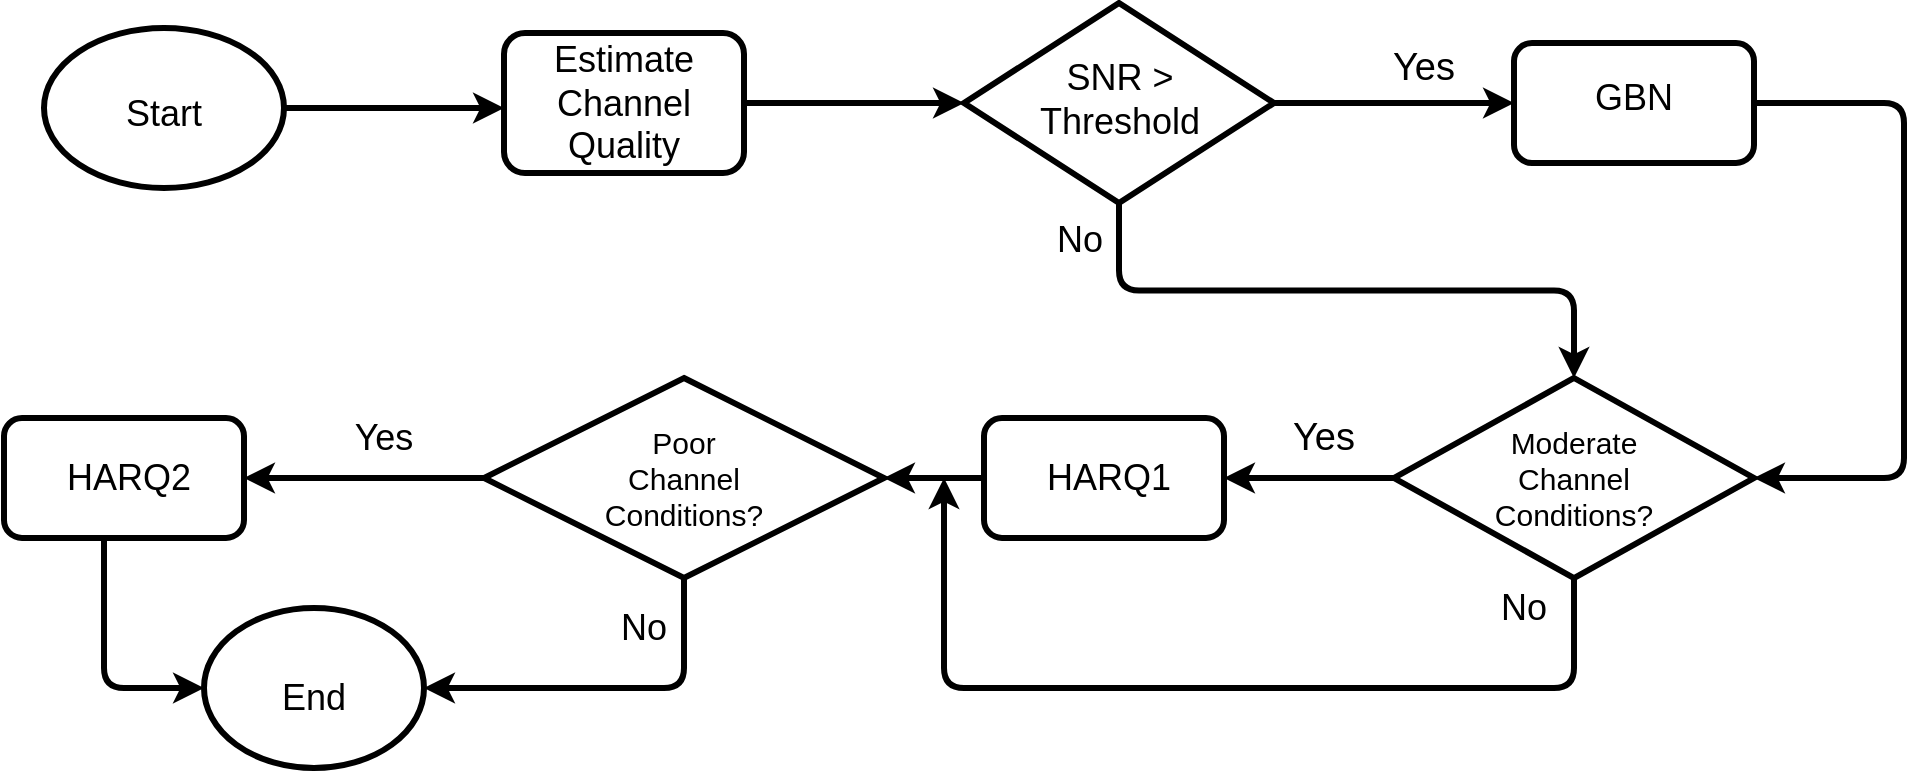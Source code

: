 <mxfile scale="0.8" border="15" version="24.5.2" type="device">
  <diagram name="Page-1" id="RXJpmtvG1LazTKa4miqF">
    <mxGraphModel dx="1050" dy="522" grid="1" gridSize="10" guides="1" tooltips="1" connect="1" arrows="1" fold="1" page="1" pageScale="1" pageWidth="827" pageHeight="1169" math="0" shadow="0">
      <root>
        <mxCell id="0" />
        <mxCell id="1" parent="0" />
        <mxCell id="p6ulh9Zvrn2zn8_a1JV_-1" style="edgeStyle=orthogonalEdgeStyle;rounded=0;orthogonalLoop=1;jettySize=auto;html=1;exitX=1;exitY=0.5;exitDx=0;exitDy=0;strokeWidth=3;" parent="1" source="p6ulh9Zvrn2zn8_a1JV_-2" edge="1">
          <mxGeometry relative="1" as="geometry">
            <mxPoint x="280" y="160" as="targetPoint" />
          </mxGeometry>
        </mxCell>
        <mxCell id="p6ulh9Zvrn2zn8_a1JV_-2" value="" style="ellipse;whiteSpace=wrap;html=1;strokeWidth=3;" parent="1" vertex="1">
          <mxGeometry x="50" y="120" width="120" height="80" as="geometry" />
        </mxCell>
        <mxCell id="p6ulh9Zvrn2zn8_a1JV_-3" style="edgeStyle=orthogonalEdgeStyle;rounded=0;orthogonalLoop=1;jettySize=auto;html=1;exitX=1;exitY=0.5;exitDx=0;exitDy=0;entryX=0;entryY=0.5;entryDx=0;entryDy=0;strokeWidth=3;" parent="1" source="p6ulh9Zvrn2zn8_a1JV_-4" target="p6ulh9Zvrn2zn8_a1JV_-10" edge="1">
          <mxGeometry relative="1" as="geometry" />
        </mxCell>
        <mxCell id="p6ulh9Zvrn2zn8_a1JV_-4" value="" style="rounded=1;whiteSpace=wrap;html=1;strokeWidth=3;" parent="1" vertex="1">
          <mxGeometry x="280" y="122.5" width="120" height="70" as="geometry" />
        </mxCell>
        <mxCell id="p6ulh9Zvrn2zn8_a1JV_-5" style="edgeStyle=orthogonalEdgeStyle;rounded=1;orthogonalLoop=1;jettySize=auto;html=1;exitX=1;exitY=0.5;exitDx=0;exitDy=0;entryX=1;entryY=0.5;entryDx=0;entryDy=0;strokeWidth=3;curved=0;" parent="1" source="p6ulh9Zvrn2zn8_a1JV_-6" target="p6ulh9Zvrn2zn8_a1JV_-13" edge="1">
          <mxGeometry relative="1" as="geometry">
            <Array as="points">
              <mxPoint x="980" y="158" />
              <mxPoint x="980" y="345" />
            </Array>
          </mxGeometry>
        </mxCell>
        <mxCell id="p6ulh9Zvrn2zn8_a1JV_-6" value="" style="rounded=1;whiteSpace=wrap;html=1;strokeWidth=3;" parent="1" vertex="1">
          <mxGeometry x="785" y="127.5" width="120" height="60" as="geometry" />
        </mxCell>
        <mxCell id="PQ8_HCiKu27J1-_mv-jU-14" style="edgeStyle=orthogonalEdgeStyle;rounded=0;orthogonalLoop=1;jettySize=auto;html=1;exitX=0;exitY=0.5;exitDx=0;exitDy=0;entryX=1;entryY=0.5;entryDx=0;entryDy=0;strokeWidth=3;" parent="1" source="p6ulh9Zvrn2zn8_a1JV_-7" target="p6ulh9Zvrn2zn8_a1JV_-14" edge="1">
          <mxGeometry relative="1" as="geometry" />
        </mxCell>
        <mxCell id="p6ulh9Zvrn2zn8_a1JV_-7" value="" style="rounded=1;whiteSpace=wrap;html=1;strokeWidth=3;" parent="1" vertex="1">
          <mxGeometry x="520" y="315" width="120" height="60" as="geometry" />
        </mxCell>
        <mxCell id="p6ulh9Zvrn2zn8_a1JV_-8" style="edgeStyle=orthogonalEdgeStyle;rounded=0;orthogonalLoop=1;jettySize=auto;html=1;exitX=1;exitY=0.5;exitDx=0;exitDy=0;entryX=0;entryY=0.5;entryDx=0;entryDy=0;strokeWidth=3;" parent="1" source="p6ulh9Zvrn2zn8_a1JV_-10" target="p6ulh9Zvrn2zn8_a1JV_-6" edge="1">
          <mxGeometry relative="1" as="geometry" />
        </mxCell>
        <mxCell id="p6ulh9Zvrn2zn8_a1JV_-9" style="edgeStyle=orthogonalEdgeStyle;rounded=1;orthogonalLoop=1;jettySize=auto;html=1;exitX=0.5;exitY=1;exitDx=0;exitDy=0;entryX=0.5;entryY=0;entryDx=0;entryDy=0;strokeWidth=3;curved=0;" parent="1" source="p6ulh9Zvrn2zn8_a1JV_-10" target="p6ulh9Zvrn2zn8_a1JV_-13" edge="1">
          <mxGeometry relative="1" as="geometry" />
        </mxCell>
        <mxCell id="p6ulh9Zvrn2zn8_a1JV_-10" value="" style="rhombus;whiteSpace=wrap;html=1;strokeWidth=3;rounded=0;" parent="1" vertex="1">
          <mxGeometry x="510" y="107.5" width="155" height="100" as="geometry" />
        </mxCell>
        <mxCell id="PQ8_HCiKu27J1-_mv-jU-9" style="edgeStyle=orthogonalEdgeStyle;rounded=0;orthogonalLoop=1;jettySize=auto;html=1;exitX=0;exitY=0.5;exitDx=0;exitDy=0;entryX=1;entryY=0.5;entryDx=0;entryDy=0;strokeWidth=3;" parent="1" source="p6ulh9Zvrn2zn8_a1JV_-13" target="p6ulh9Zvrn2zn8_a1JV_-7" edge="1">
          <mxGeometry relative="1" as="geometry" />
        </mxCell>
        <mxCell id="PQ8_HCiKu27J1-_mv-jU-27" style="edgeStyle=orthogonalEdgeStyle;rounded=1;orthogonalLoop=1;jettySize=auto;html=1;exitX=0.5;exitY=1;exitDx=0;exitDy=0;strokeWidth=3;curved=0;" parent="1" source="p6ulh9Zvrn2zn8_a1JV_-13" edge="1">
          <mxGeometry relative="1" as="geometry">
            <mxPoint x="500" y="345" as="targetPoint" />
            <Array as="points">
              <mxPoint x="815" y="450" />
              <mxPoint x="500" y="450" />
            </Array>
          </mxGeometry>
        </mxCell>
        <mxCell id="p6ulh9Zvrn2zn8_a1JV_-13" value="" style="rhombus;whiteSpace=wrap;html=1;strokeWidth=3;rounded=0;" parent="1" vertex="1">
          <mxGeometry x="725" y="295" width="180" height="100" as="geometry" />
        </mxCell>
        <mxCell id="p6ulh9Zvrn2zn8_a1JV_-42" style="edgeStyle=orthogonalEdgeStyle;rounded=0;orthogonalLoop=1;jettySize=auto;html=1;exitX=0;exitY=0.5;exitDx=0;exitDy=0;entryX=1;entryY=0.5;entryDx=0;entryDy=0;strokeWidth=3;" parent="1" source="p6ulh9Zvrn2zn8_a1JV_-14" target="p6ulh9Zvrn2zn8_a1JV_-15" edge="1">
          <mxGeometry relative="1" as="geometry" />
        </mxCell>
        <mxCell id="p6ulh9Zvrn2zn8_a1JV_-14" value="" style="rhombus;whiteSpace=wrap;html=1;strokeWidth=3;rounded=0;" parent="1" vertex="1">
          <mxGeometry x="270" y="295" width="200" height="100" as="geometry" />
        </mxCell>
        <mxCell id="p6ulh9Zvrn2zn8_a1JV_-15" value="" style="rounded=1;whiteSpace=wrap;html=1;strokeWidth=3;" parent="1" vertex="1">
          <mxGeometry x="30" y="315" width="120" height="60" as="geometry" />
        </mxCell>
        <mxCell id="p6ulh9Zvrn2zn8_a1JV_-16" value="" style="ellipse;whiteSpace=wrap;html=1;strokeWidth=3;" parent="1" vertex="1">
          <mxGeometry x="130" y="410" width="110" height="80" as="geometry" />
        </mxCell>
        <mxCell id="p6ulh9Zvrn2zn8_a1JV_-23" value="&lt;span style=&quot;font-size: 18px;&quot;&gt;GBN&lt;/span&gt;" style="text;html=1;align=center;verticalAlign=middle;whiteSpace=wrap;rounded=0;strokeWidth=3;" parent="1" vertex="1">
          <mxGeometry x="815" y="140" width="60" height="30" as="geometry" />
        </mxCell>
        <mxCell id="p6ulh9Zvrn2zn8_a1JV_-24" value="&lt;font style=&quot;font-size: 18px;&quot;&gt;SNR &amp;gt; Threshold&lt;/font&gt;" style="text;html=1;align=center;verticalAlign=middle;whiteSpace=wrap;rounded=0;strokeWidth=3;" parent="1" vertex="1">
          <mxGeometry x="557.5" y="140" width="60" height="32.5" as="geometry" />
        </mxCell>
        <mxCell id="p6ulh9Zvrn2zn8_a1JV_-25" value="&lt;font style=&quot;font-size: 18px;&quot;&gt;Estimate Channel Quality&lt;/font&gt;" style="text;html=1;align=center;verticalAlign=middle;whiteSpace=wrap;rounded=1;strokeWidth=3;" parent="1" vertex="1">
          <mxGeometry x="290" y="137.5" width="100" height="40" as="geometry" />
        </mxCell>
        <mxCell id="p6ulh9Zvrn2zn8_a1JV_-26" value="&lt;font style=&quot;font-size: 18px;&quot;&gt;&amp;nbsp;HARQ2&lt;/font&gt;" style="text;html=1;align=center;verticalAlign=middle;whiteSpace=wrap;rounded=0;strokeWidth=3;" parent="1" vertex="1">
          <mxGeometry x="60" y="330" width="60" height="30" as="geometry" />
        </mxCell>
        <mxCell id="p6ulh9Zvrn2zn8_a1JV_-27" value="&lt;font style=&quot;font-size: 18px;&quot;&gt;No&lt;/font&gt;" style="text;html=1;align=center;verticalAlign=middle;whiteSpace=wrap;rounded=0;strokeWidth=3;" parent="1" vertex="1">
          <mxGeometry x="517.5" y="207.5" width="100" height="37.5" as="geometry" />
        </mxCell>
        <mxCell id="p6ulh9Zvrn2zn8_a1JV_-28" value="&lt;font style=&quot;font-size: 15px;&quot;&gt;Moderate Channel Conditions?&lt;/font&gt;" style="text;html=1;align=center;verticalAlign=middle;whiteSpace=wrap;rounded=0;strokeWidth=3;" parent="1" vertex="1">
          <mxGeometry x="785" y="330" width="60" height="30" as="geometry" />
        </mxCell>
        <mxCell id="p6ulh9Zvrn2zn8_a1JV_-29" value="&lt;font style=&quot;font-size: 18px;&quot;&gt;Start&lt;/font&gt;" style="text;html=1;align=center;verticalAlign=middle;whiteSpace=wrap;rounded=0;strokeWidth=3;" parent="1" vertex="1">
          <mxGeometry x="70" y="145" width="80" height="35" as="geometry" />
        </mxCell>
        <mxCell id="p6ulh9Zvrn2zn8_a1JV_-30" value="&lt;font style=&quot;font-size: 18px;&quot;&gt;End&lt;/font&gt;" style="text;html=1;align=center;verticalAlign=middle;whiteSpace=wrap;rounded=0;strokeWidth=3;" parent="1" vertex="1">
          <mxGeometry x="155" y="440" width="60" height="30" as="geometry" />
        </mxCell>
        <mxCell id="p6ulh9Zvrn2zn8_a1JV_-31" value="&lt;font style=&quot;font-size: 15px;&quot;&gt;Poor Channel Conditions?&lt;/font&gt;" style="text;html=1;align=center;verticalAlign=middle;whiteSpace=wrap;rounded=0;strokeWidth=3;" parent="1" vertex="1">
          <mxGeometry x="340" y="330" width="60" height="30" as="geometry" />
        </mxCell>
        <mxCell id="p6ulh9Zvrn2zn8_a1JV_-32" value="&lt;font style=&quot;font-size: 18px;&quot;&gt;&amp;nbsp;HARQ1&lt;/font&gt;" style="text;html=1;align=center;verticalAlign=middle;whiteSpace=wrap;rounded=0;strokeWidth=3;" parent="1" vertex="1">
          <mxGeometry x="550" y="330" width="60" height="30" as="geometry" />
        </mxCell>
        <mxCell id="p6ulh9Zvrn2zn8_a1JV_-33" value="&lt;font style=&quot;font-size: 19px;&quot;&gt;Yes&lt;/font&gt;" style="text;html=1;align=center;verticalAlign=middle;whiteSpace=wrap;rounded=0;strokeWidth=3;" parent="1" vertex="1">
          <mxGeometry x="680" y="110" width="120" height="60" as="geometry" />
        </mxCell>
        <mxCell id="p6ulh9Zvrn2zn8_a1JV_-34" value="&lt;font style=&quot;font-size: 19px;&quot;&gt;Yes&lt;/font&gt;" style="text;html=1;align=center;verticalAlign=middle;whiteSpace=wrap;rounded=0;strokeWidth=3;" parent="1" vertex="1">
          <mxGeometry x="630" y="295" width="120" height="60" as="geometry" />
        </mxCell>
        <mxCell id="p6ulh9Zvrn2zn8_a1JV_-35" value="&lt;font style=&quot;font-size: 18px;&quot;&gt;No&lt;/font&gt;" style="text;html=1;align=center;verticalAlign=middle;whiteSpace=wrap;rounded=0;strokeWidth=3;" parent="1" vertex="1">
          <mxGeometry x="740" y="380" width="100" height="60" as="geometry" />
        </mxCell>
        <mxCell id="p6ulh9Zvrn2zn8_a1JV_-36" value="&lt;font style=&quot;font-size: 18px;&quot;&gt;No&lt;/font&gt;" style="text;html=1;align=center;verticalAlign=middle;whiteSpace=wrap;rounded=0;strokeWidth=3;" parent="1" vertex="1">
          <mxGeometry x="300" y="390" width="100" height="60" as="geometry" />
        </mxCell>
        <mxCell id="PQ8_HCiKu27J1-_mv-jU-18" style="edgeStyle=orthogonalEdgeStyle;rounded=1;orthogonalLoop=1;jettySize=auto;html=1;strokeWidth=3;curved=0;entryX=1;entryY=0.5;entryDx=0;entryDy=0;" parent="1" target="p6ulh9Zvrn2zn8_a1JV_-16" edge="1">
          <mxGeometry relative="1" as="geometry">
            <mxPoint x="300" y="490" as="targetPoint" />
            <mxPoint x="370" y="395" as="sourcePoint" />
            <Array as="points">
              <mxPoint x="370" y="450" />
            </Array>
          </mxGeometry>
        </mxCell>
        <mxCell id="p6ulh9Zvrn2zn8_a1JV_-37" value="&lt;font style=&quot;font-size: 18px;&quot;&gt;Yes&lt;/font&gt;" style="text;html=1;align=center;verticalAlign=middle;whiteSpace=wrap;rounded=0;strokeWidth=3;" parent="1" vertex="1">
          <mxGeometry x="160" y="295" width="120" height="60" as="geometry" />
        </mxCell>
        <mxCell id="PQ8_HCiKu27J1-_mv-jU-19" style="edgeStyle=orthogonalEdgeStyle;rounded=1;orthogonalLoop=1;jettySize=auto;html=1;curved=0;strokeWidth=3;entryX=0;entryY=0.5;entryDx=0;entryDy=0;" parent="1" source="p6ulh9Zvrn2zn8_a1JV_-15" target="p6ulh9Zvrn2zn8_a1JV_-16" edge="1">
          <mxGeometry relative="1" as="geometry">
            <mxPoint x="120" y="440" as="targetPoint" />
            <Array as="points">
              <mxPoint x="80" y="450" />
            </Array>
          </mxGeometry>
        </mxCell>
      </root>
    </mxGraphModel>
  </diagram>
</mxfile>
